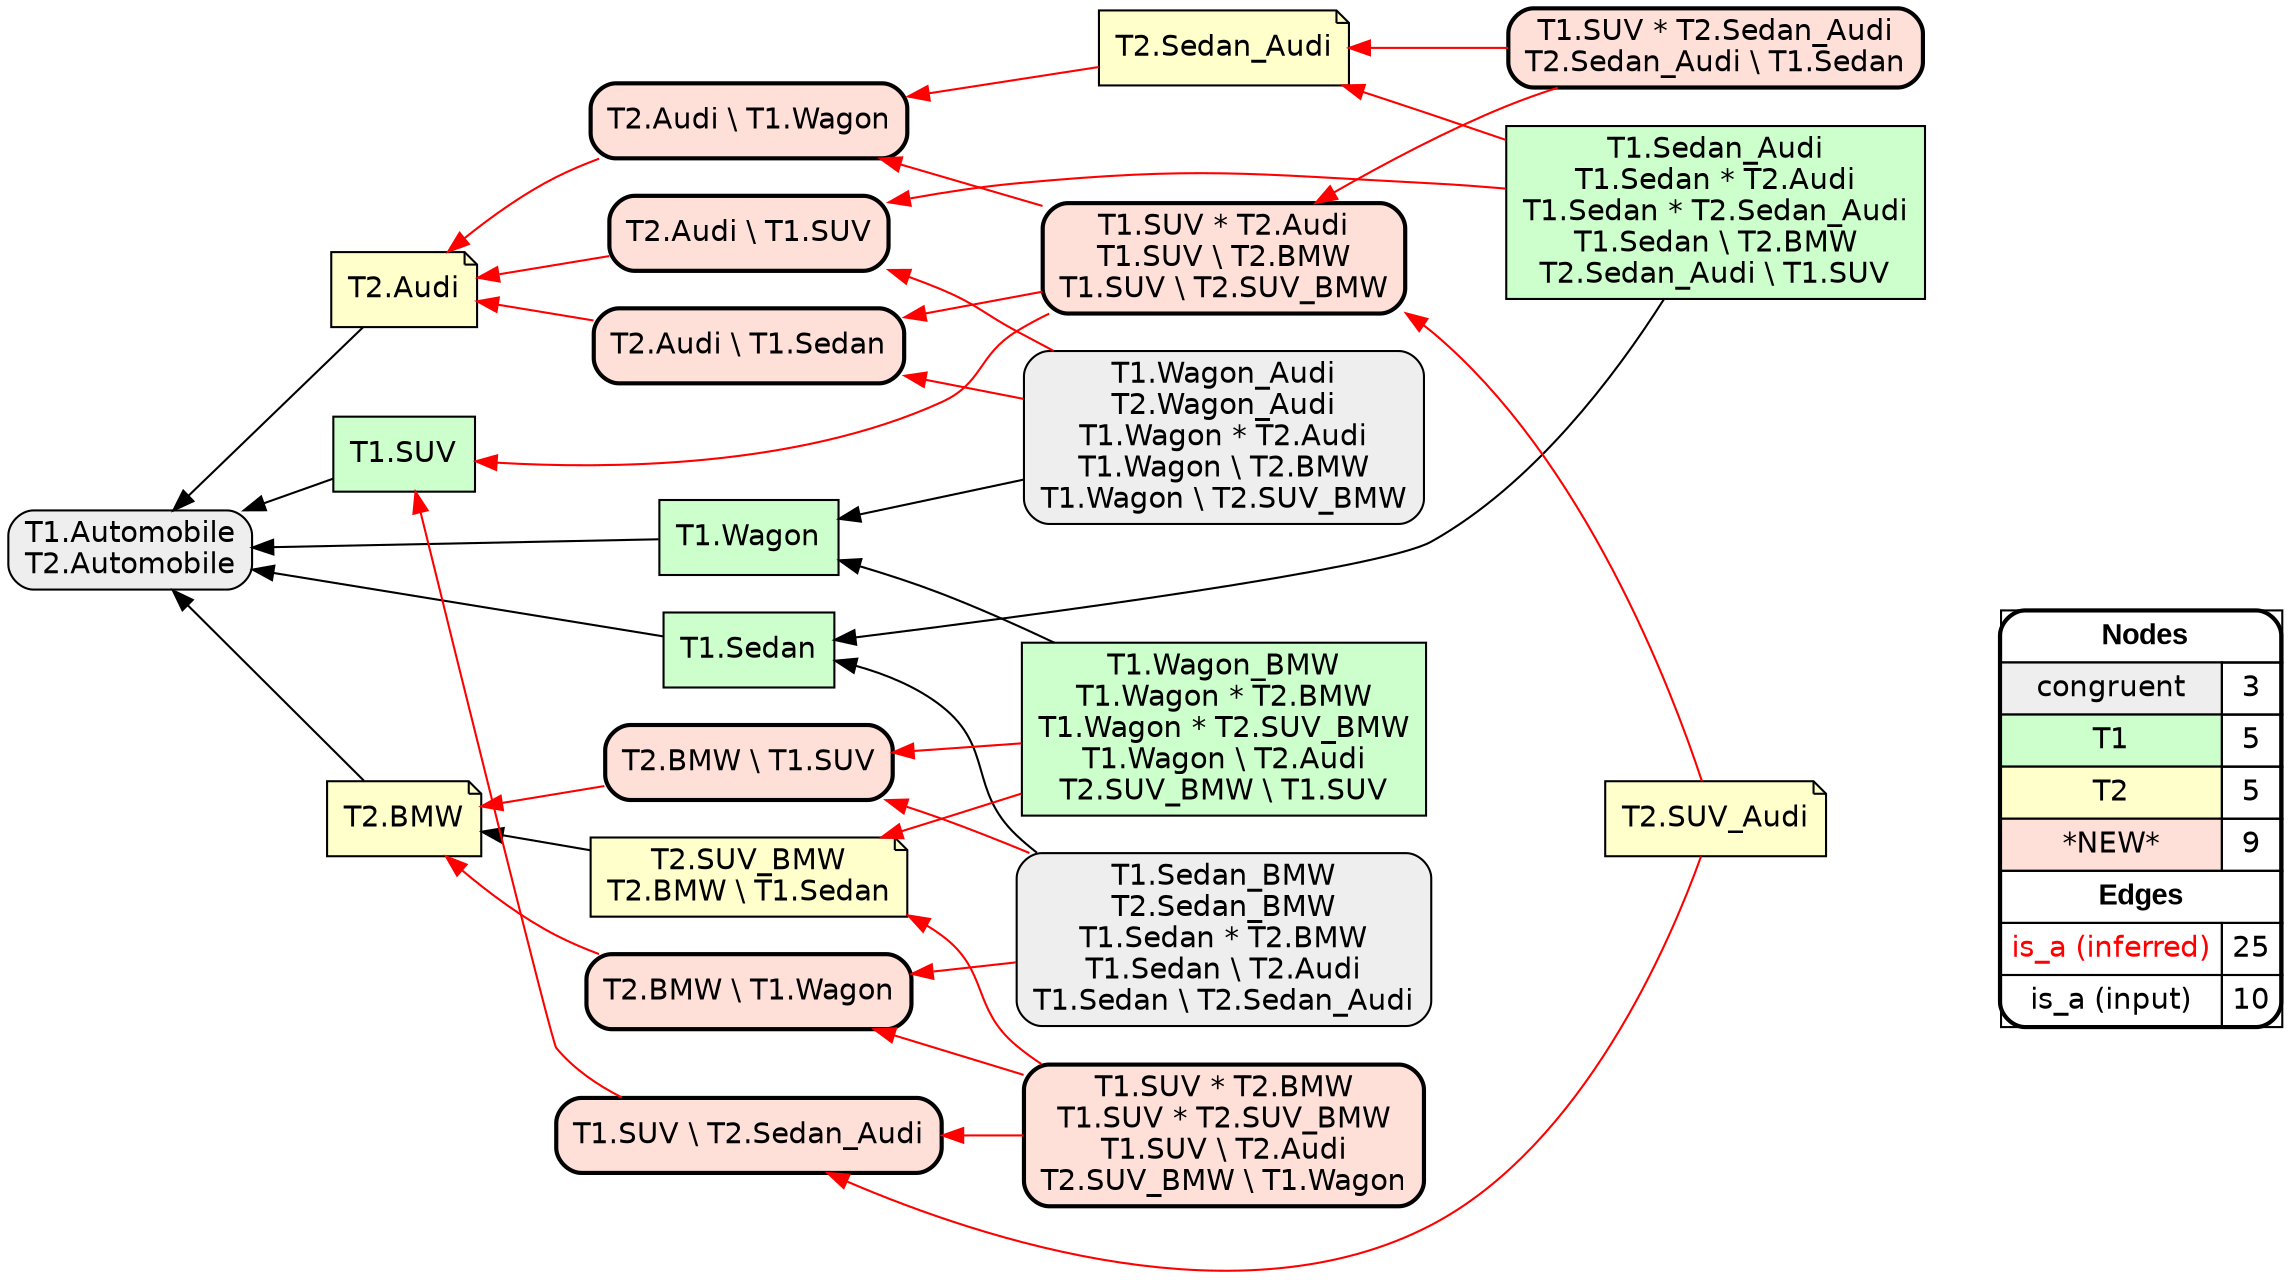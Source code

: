 digraph{
rankdir=RL
node[shape=box style="filled,rounded" fillcolor="#EEEEEE" fontname="helvetica"] 
"T1.Automobile\nT2.Automobile"
"T1.Sedan_BMW\nT2.Sedan_BMW\nT1.Sedan * T2.BMW\nT1.Sedan \\ T2.Audi\nT1.Sedan \\ T2.Sedan_Audi"
"T1.Wagon_Audi\nT2.Wagon_Audi\nT1.Wagon * T2.Audi\nT1.Wagon \\ T2.BMW\nT1.Wagon \\ T2.SUV_BMW"
node[shape=box style=filled fillcolor="#CCFFCC" fontname="helvetica"] 
"T1.Sedan_Audi\nT1.Sedan * T2.Audi\nT1.Sedan * T2.Sedan_Audi\nT1.Sedan \\ T2.BMW\nT2.Sedan_Audi \\ T1.SUV"
"T1.Wagon"
"T1.Wagon_BMW\nT1.Wagon * T2.BMW\nT1.Wagon * T2.SUV_BMW\nT1.Wagon \\ T2.Audi\nT2.SUV_BMW \\ T1.SUV"
"T1.Sedan"
"T1.SUV"
node[shape=note style=filled fillcolor="#FFFFCC" fontname="helvetica"] 
"T2.Audi"
"T2.SUV_Audi"
"T2.BMW"
"T2.Sedan_Audi"
"T2.SUV_BMW\nT2.BMW \\ T1.Sedan"
node[shape=box style="filled,rounded,bold" fillcolor="#FFE0D8" fontname="helvetica"] 
"T2.BMW \\ T1.SUV"
"T1.SUV * T2.Sedan_Audi\nT2.Sedan_Audi \\ T1.Sedan"
"T2.Audi \\ T1.Wagon"
"T2.Audi \\ T1.Sedan"
"T2.BMW \\ T1.Wagon"
"T2.Audi \\ T1.SUV"
"T1.SUV \\ T2.Sedan_Audi"
"T1.SUV * T2.Audi\nT1.SUV \\ T2.BMW\nT1.SUV \\ T2.SUV_BMW"
"T1.SUV * T2.BMW\nT1.SUV * T2.SUV_BMW\nT1.SUV \\ T2.Audi\nT2.SUV_BMW \\ T1.Wagon"
edge[arrowhead=normal style=dotted color="#000000" constraint=true penwidth=1]
edge[arrowhead=normal style=solid color="#FF0000" constraint=true penwidth=1]
"T1.Sedan_BMW\nT2.Sedan_BMW\nT1.Sedan * T2.BMW\nT1.Sedan \\ T2.Audi\nT1.Sedan \\ T2.Sedan_Audi" -> "T2.BMW \\ T1.Wagon"
"T2.SUV_Audi" -> "T1.SUV * T2.Audi\nT1.SUV \\ T2.BMW\nT1.SUV \\ T2.SUV_BMW"
"T2.BMW \\ T1.SUV" -> "T2.BMW"
"T1.Wagon_BMW\nT1.Wagon * T2.BMW\nT1.Wagon * T2.SUV_BMW\nT1.Wagon \\ T2.Audi\nT2.SUV_BMW \\ T1.SUV" -> "T2.SUV_BMW\nT2.BMW \\ T1.Sedan"
"T1.Sedan_Audi\nT1.Sedan * T2.Audi\nT1.Sedan * T2.Sedan_Audi\nT1.Sedan \\ T2.BMW\nT2.Sedan_Audi \\ T1.SUV" -> "T2.Sedan_Audi"
"T2.BMW \\ T1.Wagon" -> "T2.BMW"
"T1.Sedan_Audi\nT1.Sedan * T2.Audi\nT1.Sedan * T2.Sedan_Audi\nT1.Sedan \\ T2.BMW\nT2.Sedan_Audi \\ T1.SUV" -> "T2.Audi \\ T1.SUV"
"T1.SUV * T2.Audi\nT1.SUV \\ T2.BMW\nT1.SUV \\ T2.SUV_BMW" -> "T2.Audi \\ T1.Wagon"
"T1.Wagon_Audi\nT2.Wagon_Audi\nT1.Wagon * T2.Audi\nT1.Wagon \\ T2.BMW\nT1.Wagon \\ T2.SUV_BMW" -> "T2.Audi \\ T1.SUV"
"T1.SUV * T2.BMW\nT1.SUV * T2.SUV_BMW\nT1.SUV \\ T2.Audi\nT2.SUV_BMW \\ T1.Wagon" -> "T2.BMW \\ T1.Wagon"
"T1.SUV * T2.BMW\nT1.SUV * T2.SUV_BMW\nT1.SUV \\ T2.Audi\nT2.SUV_BMW \\ T1.Wagon" -> "T2.SUV_BMW\nT2.BMW \\ T1.Sedan"
"T1.Wagon_BMW\nT1.Wagon * T2.BMW\nT1.Wagon * T2.SUV_BMW\nT1.Wagon \\ T2.Audi\nT2.SUV_BMW \\ T1.SUV" -> "T2.BMW \\ T1.SUV"
"T1.SUV * T2.Sedan_Audi\nT2.Sedan_Audi \\ T1.Sedan" -> "T2.Sedan_Audi"
"T1.Wagon_Audi\nT2.Wagon_Audi\nT1.Wagon * T2.Audi\nT1.Wagon \\ T2.BMW\nT1.Wagon \\ T2.SUV_BMW" -> "T2.Audi \\ T1.Sedan"
"T2.Audi \\ T1.SUV" -> "T2.Audi"
"T1.SUV \\ T2.Sedan_Audi" -> "T1.SUV"
"T2.Audi \\ T1.Sedan" -> "T2.Audi"
"T1.SUV * T2.Audi\nT1.SUV \\ T2.BMW\nT1.SUV \\ T2.SUV_BMW" -> "T1.SUV"
"T1.SUV * T2.BMW\nT1.SUV * T2.SUV_BMW\nT1.SUV \\ T2.Audi\nT2.SUV_BMW \\ T1.Wagon" -> "T1.SUV \\ T2.Sedan_Audi"
"T1.SUV * T2.Sedan_Audi\nT2.Sedan_Audi \\ T1.Sedan" -> "T1.SUV * T2.Audi\nT1.SUV \\ T2.BMW\nT1.SUV \\ T2.SUV_BMW"
"T1.SUV * T2.Audi\nT1.SUV \\ T2.BMW\nT1.SUV \\ T2.SUV_BMW" -> "T2.Audi \\ T1.Sedan"
"T2.Audi \\ T1.Wagon" -> "T2.Audi"
"T2.Sedan_Audi" -> "T2.Audi \\ T1.Wagon"
"T2.SUV_Audi" -> "T1.SUV \\ T2.Sedan_Audi"
"T1.Sedan_BMW\nT2.Sedan_BMW\nT1.Sedan * T2.BMW\nT1.Sedan \\ T2.Audi\nT1.Sedan \\ T2.Sedan_Audi" -> "T2.BMW \\ T1.SUV"
edge[arrowhead=normal style=solid color="#000000" constraint=true penwidth=1]
"T1.Wagon_Audi\nT2.Wagon_Audi\nT1.Wagon * T2.Audi\nT1.Wagon \\ T2.BMW\nT1.Wagon \\ T2.SUV_BMW" -> "T1.Wagon"
"T2.SUV_BMW\nT2.BMW \\ T1.Sedan" -> "T2.BMW"
"T1.Wagon" -> "T1.Automobile\nT2.Automobile"
"T1.SUV" -> "T1.Automobile\nT2.Automobile"
"T2.Audi" -> "T1.Automobile\nT2.Automobile"
"T1.Sedan_BMW\nT2.Sedan_BMW\nT1.Sedan * T2.BMW\nT1.Sedan \\ T2.Audi\nT1.Sedan \\ T2.Sedan_Audi" -> "T1.Sedan"
"T2.BMW" -> "T1.Automobile\nT2.Automobile"
"T1.Wagon_BMW\nT1.Wagon * T2.BMW\nT1.Wagon * T2.SUV_BMW\nT1.Wagon \\ T2.Audi\nT2.SUV_BMW \\ T1.SUV" -> "T1.Wagon"
"T1.Sedan_Audi\nT1.Sedan * T2.Audi\nT1.Sedan * T2.Sedan_Audi\nT1.Sedan \\ T2.BMW\nT2.Sedan_Audi \\ T1.SUV" -> "T1.Sedan"
"T1.Sedan" -> "T1.Automobile\nT2.Automobile"
node[shape=box] 
{rank=source Legend [fillcolor= white margin=0 label=< 
 <TABLE BORDER="0" CELLBORDER="1" CELLSPACING="0" CELLPADDING="4"> 
<TR> <TD COLSPAN="2"><font face="Arial Black"> Nodes</font></TD> </TR> 
<TR> 
 <TD bgcolor="#EEEEEE" fontname="helvetica">congruent</TD> 
 <TD>3</TD> 
 </TR> 
<TR> 
 <TD bgcolor="#CCFFCC" fontname="helvetica">T1</TD> 
 <TD>5</TD> 
 </TR> 
<TR> 
 <TD bgcolor="#FFFFCC" fontname="helvetica">T2</TD> 
 <TD>5</TD> 
 </TR> 
<TR> 
 <TD bgcolor="#FFE0D8" fontname="helvetica">*NEW*</TD> 
 <TD>9</TD> 
 </TR> 
<TR> <TD COLSPAN="2"><font face = "Arial Black"> Edges </font></TD> </TR> 
<TR> 
 <TD><font color ="#FF0000">is_a (inferred)</font></TD><TD>25</TD>
</TR>
<TR> 
 <TD><font color ="#000000">is_a (input)</font></TD><TD>10</TD>
</TR>
</TABLE> 
 >] } 
}